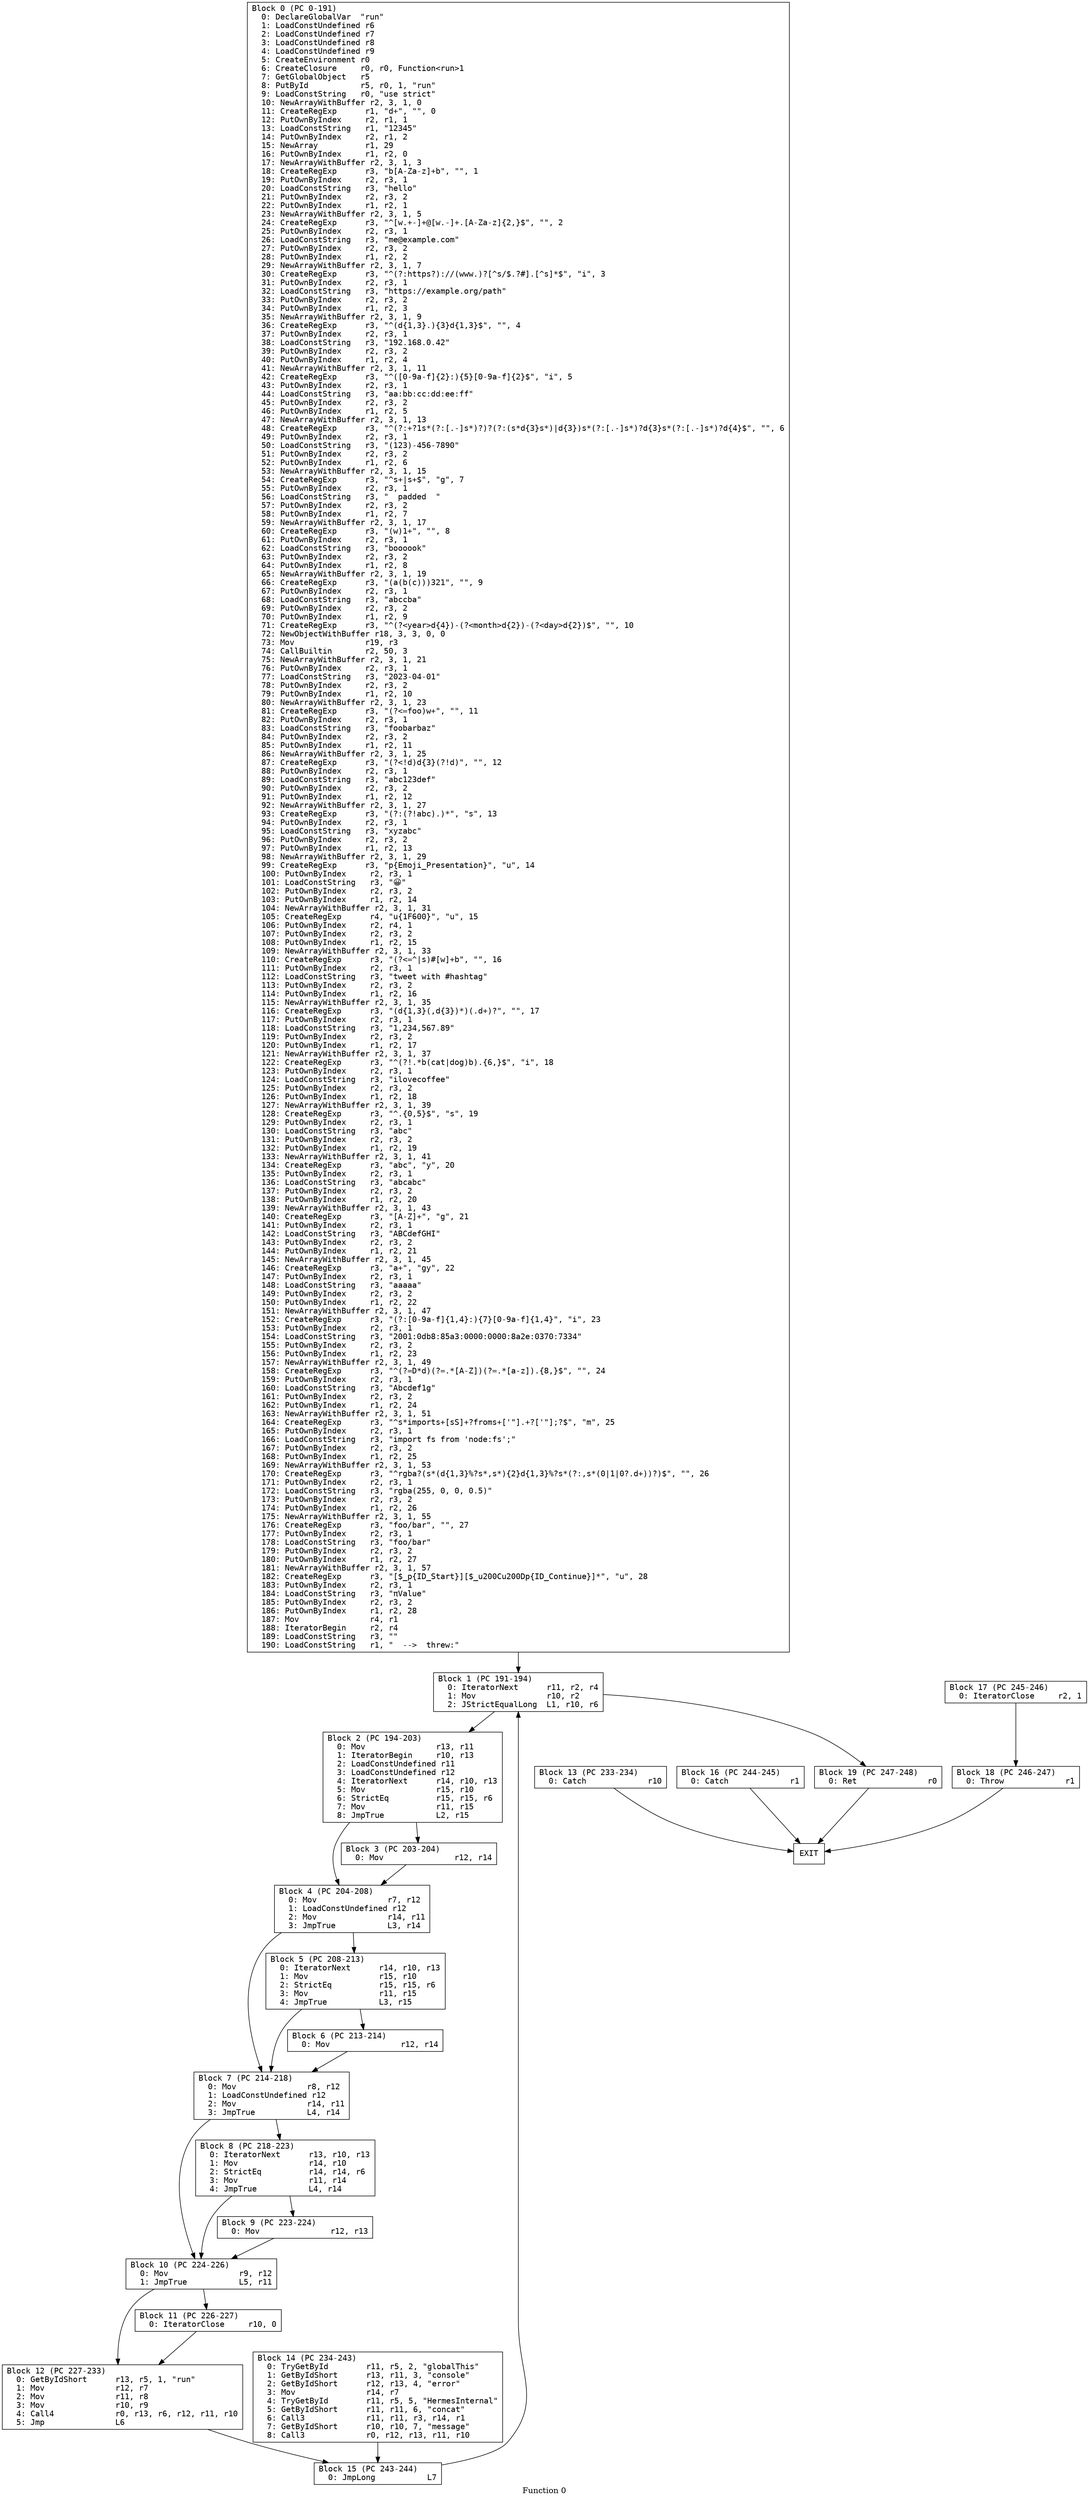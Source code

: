// Function 0 from regex_test
// Generated from data/regex_test.dot

digraph {
  rankdir=TB;
  node [shape=box, fontname="monospace"];

  label = "Function 0";
  style = filled;
  color = lightgrey;

  f0_n0 [ label = "Block 0 (PC 0-191)\l  0: DeclareGlobalVar  \"run\"\l  1: LoadConstUndefined r6\l  2: LoadConstUndefined r7\l  3: LoadConstUndefined r8\l  4: LoadConstUndefined r9\l  5: CreateEnvironment r0\l  6: CreateClosure     r0, r0, Function<run>1\l  7: GetGlobalObject   r5\l  8: PutById           r5, r0, 1, \"run\"\l  9: LoadConstString   r0, \"use strict\"\l  10: NewArrayWithBuffer r2, 3, 1, 0\l  11: CreateRegExp      r1, \"\d+\", \"\", 0\l  12: PutOwnByIndex     r2, r1, 1\l  13: LoadConstString   r1, \"12345\"\l  14: PutOwnByIndex     r2, r1, 2\l  15: NewArray          r1, 29\l  16: PutOwnByIndex     r1, r2, 0\l  17: NewArrayWithBuffer r2, 3, 1, 3\l  18: CreateRegExp      r3, \"\b[A-Za-z]+\b\", \"\", 1\l  19: PutOwnByIndex     r2, r3, 1\l  20: LoadConstString   r3, \"hello\"\l  21: PutOwnByIndex     r2, r3, 2\l  22: PutOwnByIndex     r1, r2, 1\l  23: NewArrayWithBuffer r2, 3, 1, 5\l  24: CreateRegExp      r3, \"^[\w.+-]+@[\w.-]+\.[A-Za-z]{2,}$\", \"\", 2\l  25: PutOwnByIndex     r2, r3, 1\l  26: LoadConstString   r3, \"me@example.com\"\l  27: PutOwnByIndex     r2, r3, 2\l  28: PutOwnByIndex     r1, r2, 2\l  29: NewArrayWithBuffer r2, 3, 1, 7\l  30: CreateRegExp      r3, \"^(?:https?):\/\/(www\.)?[^\s/$.?#].[^\s]*$\", \"i\", 3\l  31: PutOwnByIndex     r2, r3, 1\l  32: LoadConstString   r3, \"https://example.org/path\"\l  33: PutOwnByIndex     r2, r3, 2\l  34: PutOwnByIndex     r1, r2, 3\l  35: NewArrayWithBuffer r2, 3, 1, 9\l  36: CreateRegExp      r3, \"^(\d{1,3}\.){3}\d{1,3}$\", \"\", 4\l  37: PutOwnByIndex     r2, r3, 1\l  38: LoadConstString   r3, \"192.168.0.42\"\l  39: PutOwnByIndex     r2, r3, 2\l  40: PutOwnByIndex     r1, r2, 4\l  41: NewArrayWithBuffer r2, 3, 1, 11\l  42: CreateRegExp      r3, \"^([0-9a-f]{2}:){5}[0-9a-f]{2}$\", \"i\", 5\l  43: PutOwnByIndex     r2, r3, 1\l  44: LoadConstString   r3, \"aa:bb:cc:dd:ee:ff\"\l  45: PutOwnByIndex     r2, r3, 2\l  46: PutOwnByIndex     r1, r2, 5\l  47: NewArrayWithBuffer r2, 3, 1, 13\l  48: CreateRegExp      r3, \"^(?:\+?1\s*(?:[.-]\s*)?)?(?:\(\s*\d{3}\s*\)|\d{3})\s*(?:[.-]\s*)?\d{3}\s*(?:[.-]\s*)?\d{4}$\", \"\", 6\l  49: PutOwnByIndex     r2, r3, 1\l  50: LoadConstString   r3, \"(123)-456-7890\"\l  51: PutOwnByIndex     r2, r3, 2\l  52: PutOwnByIndex     r1, r2, 6\l  53: NewArrayWithBuffer r2, 3, 1, 15\l  54: CreateRegExp      r3, \"^\s+|\s+$\", \"g\", 7\l  55: PutOwnByIndex     r2, r3, 1\l  56: LoadConstString   r3, \"  padded  \"\l  57: PutOwnByIndex     r2, r3, 2\l  58: PutOwnByIndex     r1, r2, 7\l  59: NewArrayWithBuffer r2, 3, 1, 17\l  60: CreateRegExp      r3, \"(\w)\1+\", \"\", 8\l  61: PutOwnByIndex     r2, r3, 1\l  62: LoadConstString   r3, \"boooook\"\l  63: PutOwnByIndex     r2, r3, 2\l  64: PutOwnByIndex     r1, r2, 8\l  65: NewArrayWithBuffer r2, 3, 1, 19\l  66: CreateRegExp      r3, \"(a(b(c)))\3\2\1\", \"\", 9\l  67: PutOwnByIndex     r2, r3, 1\l  68: LoadConstString   r3, \"abccba\"\l  69: PutOwnByIndex     r2, r3, 2\l  70: PutOwnByIndex     r1, r2, 9\l  71: CreateRegExp      r3, \"^(?<year>\d{4})-(?<month>\d{2})-(?<day>\d{2})$\", \"\", 10\l  72: NewObjectWithBuffer r18, 3, 3, 0, 0\l  73: Mov               r19, r3\l  74: CallBuiltin       r2, 50, 3\l  75: NewArrayWithBuffer r2, 3, 1, 21\l  76: PutOwnByIndex     r2, r3, 1\l  77: LoadConstString   r3, \"2023-04-01\"\l  78: PutOwnByIndex     r2, r3, 2\l  79: PutOwnByIndex     r1, r2, 10\l  80: NewArrayWithBuffer r2, 3, 1, 23\l  81: CreateRegExp      r3, \"(?<=foo)\w+\", \"\", 11\l  82: PutOwnByIndex     r2, r3, 1\l  83: LoadConstString   r3, \"foobarbaz\"\l  84: PutOwnByIndex     r2, r3, 2\l  85: PutOwnByIndex     r1, r2, 11\l  86: NewArrayWithBuffer r2, 3, 1, 25\l  87: CreateRegExp      r3, \"(?<!\d)\d{3}(?!\d)\", \"\", 12\l  88: PutOwnByIndex     r2, r3, 1\l  89: LoadConstString   r3, \"abc123def\"\l  90: PutOwnByIndex     r2, r3, 2\l  91: PutOwnByIndex     r1, r2, 12\l  92: NewArrayWithBuffer r2, 3, 1, 27\l  93: CreateRegExp      r3, \"(?:(?!abc).)*\", \"s\", 13\l  94: PutOwnByIndex     r2, r3, 1\l  95: LoadConstString   r3, \"xyzabc\"\l  96: PutOwnByIndex     r2, r3, 2\l  97: PutOwnByIndex     r1, r2, 13\l  98: NewArrayWithBuffer r2, 3, 1, 29\l  99: CreateRegExp      r3, \"\p{Emoji_Presentation}\", \"u\", 14\l  100: PutOwnByIndex     r2, r3, 1\l  101: LoadConstString   r3, \"😀\"\l  102: PutOwnByIndex     r2, r3, 2\l  103: PutOwnByIndex     r1, r2, 14\l  104: NewArrayWithBuffer r2, 3, 1, 31\l  105: CreateRegExp      r4, \"\u{1F600}\", \"u\", 15\l  106: PutOwnByIndex     r2, r4, 1\l  107: PutOwnByIndex     r2, r3, 2\l  108: PutOwnByIndex     r1, r2, 15\l  109: NewArrayWithBuffer r2, 3, 1, 33\l  110: CreateRegExp      r3, \"(?<=^|\s)#[\w]+\b\", \"\", 16\l  111: PutOwnByIndex     r2, r3, 1\l  112: LoadConstString   r3, \"tweet with #hashtag\"\l  113: PutOwnByIndex     r2, r3, 2\l  114: PutOwnByIndex     r1, r2, 16\l  115: NewArrayWithBuffer r2, 3, 1, 35\l  116: CreateRegExp      r3, \"(\d{1,3}(,\d{3})*)(\.\d+)?\", \"\", 17\l  117: PutOwnByIndex     r2, r3, 1\l  118: LoadConstString   r3, \"1,234,567.89\"\l  119: PutOwnByIndex     r2, r3, 2\l  120: PutOwnByIndex     r1, r2, 17\l  121: NewArrayWithBuffer r2, 3, 1, 37\l  122: CreateRegExp      r3, \"^(?!.*\b(cat|dog)\b).{6,}$\", \"i\", 18\l  123: PutOwnByIndex     r2, r3, 1\l  124: LoadConstString   r3, \"ilovecoffee\"\l  125: PutOwnByIndex     r2, r3, 2\l  126: PutOwnByIndex     r1, r2, 18\l  127: NewArrayWithBuffer r2, 3, 1, 39\l  128: CreateRegExp      r3, \"^.{0,5}$\", \"s\", 19\l  129: PutOwnByIndex     r2, r3, 1\l  130: LoadConstString   r3, \"abc\"\l  131: PutOwnByIndex     r2, r3, 2\l  132: PutOwnByIndex     r1, r2, 19\l  133: NewArrayWithBuffer r2, 3, 1, 41\l  134: CreateRegExp      r3, \"abc\", \"y\", 20\l  135: PutOwnByIndex     r2, r3, 1\l  136: LoadConstString   r3, \"abcabc\"\l  137: PutOwnByIndex     r2, r3, 2\l  138: PutOwnByIndex     r1, r2, 20\l  139: NewArrayWithBuffer r2, 3, 1, 43\l  140: CreateRegExp      r3, \"[A-Z]+\", \"g\", 21\l  141: PutOwnByIndex     r2, r3, 1\l  142: LoadConstString   r3, \"ABCdefGHI\"\l  143: PutOwnByIndex     r2, r3, 2\l  144: PutOwnByIndex     r1, r2, 21\l  145: NewArrayWithBuffer r2, 3, 1, 45\l  146: CreateRegExp      r3, \"a+\", \"gy\", 22\l  147: PutOwnByIndex     r2, r3, 1\l  148: LoadConstString   r3, \"aaaaa\"\l  149: PutOwnByIndex     r2, r3, 2\l  150: PutOwnByIndex     r1, r2, 22\l  151: NewArrayWithBuffer r2, 3, 1, 47\l  152: CreateRegExp      r3, \"(?:[0-9a-f]{1,4}:){7}[0-9a-f]{1,4}\", \"i\", 23\l  153: PutOwnByIndex     r2, r3, 1\l  154: LoadConstString   r3, \"2001:0db8:85a3:0000:0000:8a2e:0370:7334\"\l  155: PutOwnByIndex     r2, r3, 2\l  156: PutOwnByIndex     r1, r2, 23\l  157: NewArrayWithBuffer r2, 3, 1, 49\l  158: CreateRegExp      r3, \"^(?=\D*\d)(?=.*[A-Z])(?=.*[a-z]).{8,}$\", \"\", 24\l  159: PutOwnByIndex     r2, r3, 1\l  160: LoadConstString   r3, \"Abcdef1g\"\l  161: PutOwnByIndex     r2, r3, 2\l  162: PutOwnByIndex     r1, r2, 24\l  163: NewArrayWithBuffer r2, 3, 1, 51\l  164: CreateRegExp      r3, \"^\s*import\s+[\s\S]+?from\s+['\"].+?['\"];?$\", \"m\", 25\l  165: PutOwnByIndex     r2, r3, 1\l  166: LoadConstString   r3, \"import fs from 'node:fs';\"\l  167: PutOwnByIndex     r2, r3, 2\l  168: PutOwnByIndex     r1, r2, 25\l  169: NewArrayWithBuffer r2, 3, 1, 53\l  170: CreateRegExp      r3, \"^rgba?\(\s*(\d{1,3}%?\s*,\s*){2}\d{1,3}%?\s*(?:,\s*(0|1|0?\.\d+))?\)$\", \"\", 26\l  171: PutOwnByIndex     r2, r3, 1\l  172: LoadConstString   r3, \"rgba(255, 0, 0, 0.5)\"\l  173: PutOwnByIndex     r2, r3, 2\l  174: PutOwnByIndex     r1, r2, 26\l  175: NewArrayWithBuffer r2, 3, 1, 55\l  176: CreateRegExp      r3, \"foo\/bar\", \"\", 27\l  177: PutOwnByIndex     r2, r3, 1\l  178: LoadConstString   r3, \"foo/bar\"\l  179: PutOwnByIndex     r2, r3, 2\l  180: PutOwnByIndex     r1, r2, 27\l  181: NewArrayWithBuffer r2, 3, 1, 57\l  182: CreateRegExp      r3, \"[$_\p{ID_Start}][$_\u200C\u200D\p{ID_Continue}]*\", \"u\", 28\l  183: PutOwnByIndex     r2, r3, 1\l  184: LoadConstString   r3, \"πValue\"\l  185: PutOwnByIndex     r2, r3, 2\l  186: PutOwnByIndex     r1, r2, 28\l  187: Mov               r4, r1\l  188: IteratorBegin     r2, r4\l  189: LoadConstString   r3, \"\"\l  190: LoadConstString   r1, \"  ‑->  threw:\"\l" ]
  f0_n1 [ label = "Block 1 (PC 191-194)\l  0: IteratorNext      r11, r2, r4\l  1: Mov               r10, r2\l  2: JStrictEqualLong  L1, r10, r6\l" ]
  f0_n2 [ label = "Block 2 (PC 194-203)\l  0: Mov               r13, r11\l  1: IteratorBegin     r10, r13\l  2: LoadConstUndefined r11\l  3: LoadConstUndefined r12\l  4: IteratorNext      r14, r10, r13\l  5: Mov               r15, r10\l  6: StrictEq          r15, r15, r6\l  7: Mov               r11, r15\l  8: JmpTrue           L2, r15\l" ]
  f0_n3 [ label = "Block 3 (PC 203-204)\l  0: Mov               r12, r14\l" ]
  f0_n4 [ label = "Block 4 (PC 204-208)\l  0: Mov               r7, r12\l  1: LoadConstUndefined r12\l  2: Mov               r14, r11\l  3: JmpTrue           L3, r14\l" ]
  f0_n5 [ label = "Block 5 (PC 208-213)\l  0: IteratorNext      r14, r10, r13\l  1: Mov               r15, r10\l  2: StrictEq          r15, r15, r6\l  3: Mov               r11, r15\l  4: JmpTrue           L3, r15\l" ]
  f0_n6 [ label = "Block 6 (PC 213-214)\l  0: Mov               r12, r14\l" ]
  f0_n7 [ label = "Block 7 (PC 214-218)\l  0: Mov               r8, r12\l  1: LoadConstUndefined r12\l  2: Mov               r14, r11\l  3: JmpTrue           L4, r14\l" ]
  f0_n8 [ label = "Block 8 (PC 218-223)\l  0: IteratorNext      r13, r10, r13\l  1: Mov               r14, r10\l  2: StrictEq          r14, r14, r6\l  3: Mov               r11, r14\l  4: JmpTrue           L4, r14\l" ]
  f0_n9 [ label = "Block 9 (PC 223-224)\l  0: Mov               r12, r13\l" ]
  f0_n10 [ label = "Block 10 (PC 224-226)\l  0: Mov               r9, r12\l  1: JmpTrue           L5, r11\l" ]
  f0_n11 [ label = "Block 11 (PC 226-227)\l  0: IteratorClose     r10, 0\l" ]
  f0_n12 [ label = "Block 12 (PC 227-233)\l  0: GetByIdShort      r13, r5, 1, \"run\"\l  1: Mov               r12, r7\l  2: Mov               r11, r8\l  3: Mov               r10, r9\l  4: Call4             r0, r13, r6, r12, r11, r10\l  5: Jmp               L6\l" ]
  f0_n13 [ label = "Block 13 (PC 233-234)\l  0: Catch             r10\l" ]
  f0_n14 [ label = "Block 14 (PC 234-243)\l  0: TryGetById        r11, r5, 2, \"globalThis\"\l  1: GetByIdShort      r13, r11, 3, \"console\"\l  2: GetByIdShort      r12, r13, 4, \"error\"\l  3: Mov               r14, r7\l  4: TryGetById        r11, r5, 5, \"HermesInternal\"\l  5: GetByIdShort      r11, r11, 6, \"concat\"\l  6: Call3             r11, r11, r3, r14, r1\l  7: GetByIdShort      r10, r10, 7, \"message\"\l  8: Call3             r0, r12, r13, r11, r10\l" ]
  f0_n15 [ label = "Block 15 (PC 243-244)\l  0: JmpLong           L7\l" ]
  f0_n16 [ label = "Block 16 (PC 244-245)\l  0: Catch             r1\l" ]
  f0_n17 [ label = "Block 17 (PC 245-246)\l  0: IteratorClose     r2, 1\l" ]
  f0_n18 [ label = "Block 18 (PC 246-247)\l  0: Throw             r1\l" ]
  f0_n19 [ label = "Block 19 (PC 247-248)\l  0: Ret               r0\l" ]
  f0_n20 [ label = "EXIT" ]

  f0_n0 -> f0_n1
  f0_n1 -> f0_n19
  f0_n1 -> f0_n2
  f0_n2 -> f0_n4
  f0_n2 -> f0_n3
  f0_n3 -> f0_n4
  f0_n4 -> f0_n7
  f0_n4 -> f0_n5
  f0_n5 -> f0_n7
  f0_n5 -> f0_n6
  f0_n6 -> f0_n7
  f0_n7 -> f0_n10
  f0_n7 -> f0_n8
  f0_n8 -> f0_n10
  f0_n8 -> f0_n9
  f0_n9 -> f0_n10
  f0_n10 -> f0_n12
  f0_n10 -> f0_n11
  f0_n11 -> f0_n12
  f0_n12 -> f0_n15
  f0_n13 -> f0_n20
  f0_n14 -> f0_n15
  f0_n15 -> f0_n1
  f0_n16 -> f0_n20
  f0_n17 -> f0_n18
  f0_n18 -> f0_n20
  f0_n19 -> f0_n20
}
